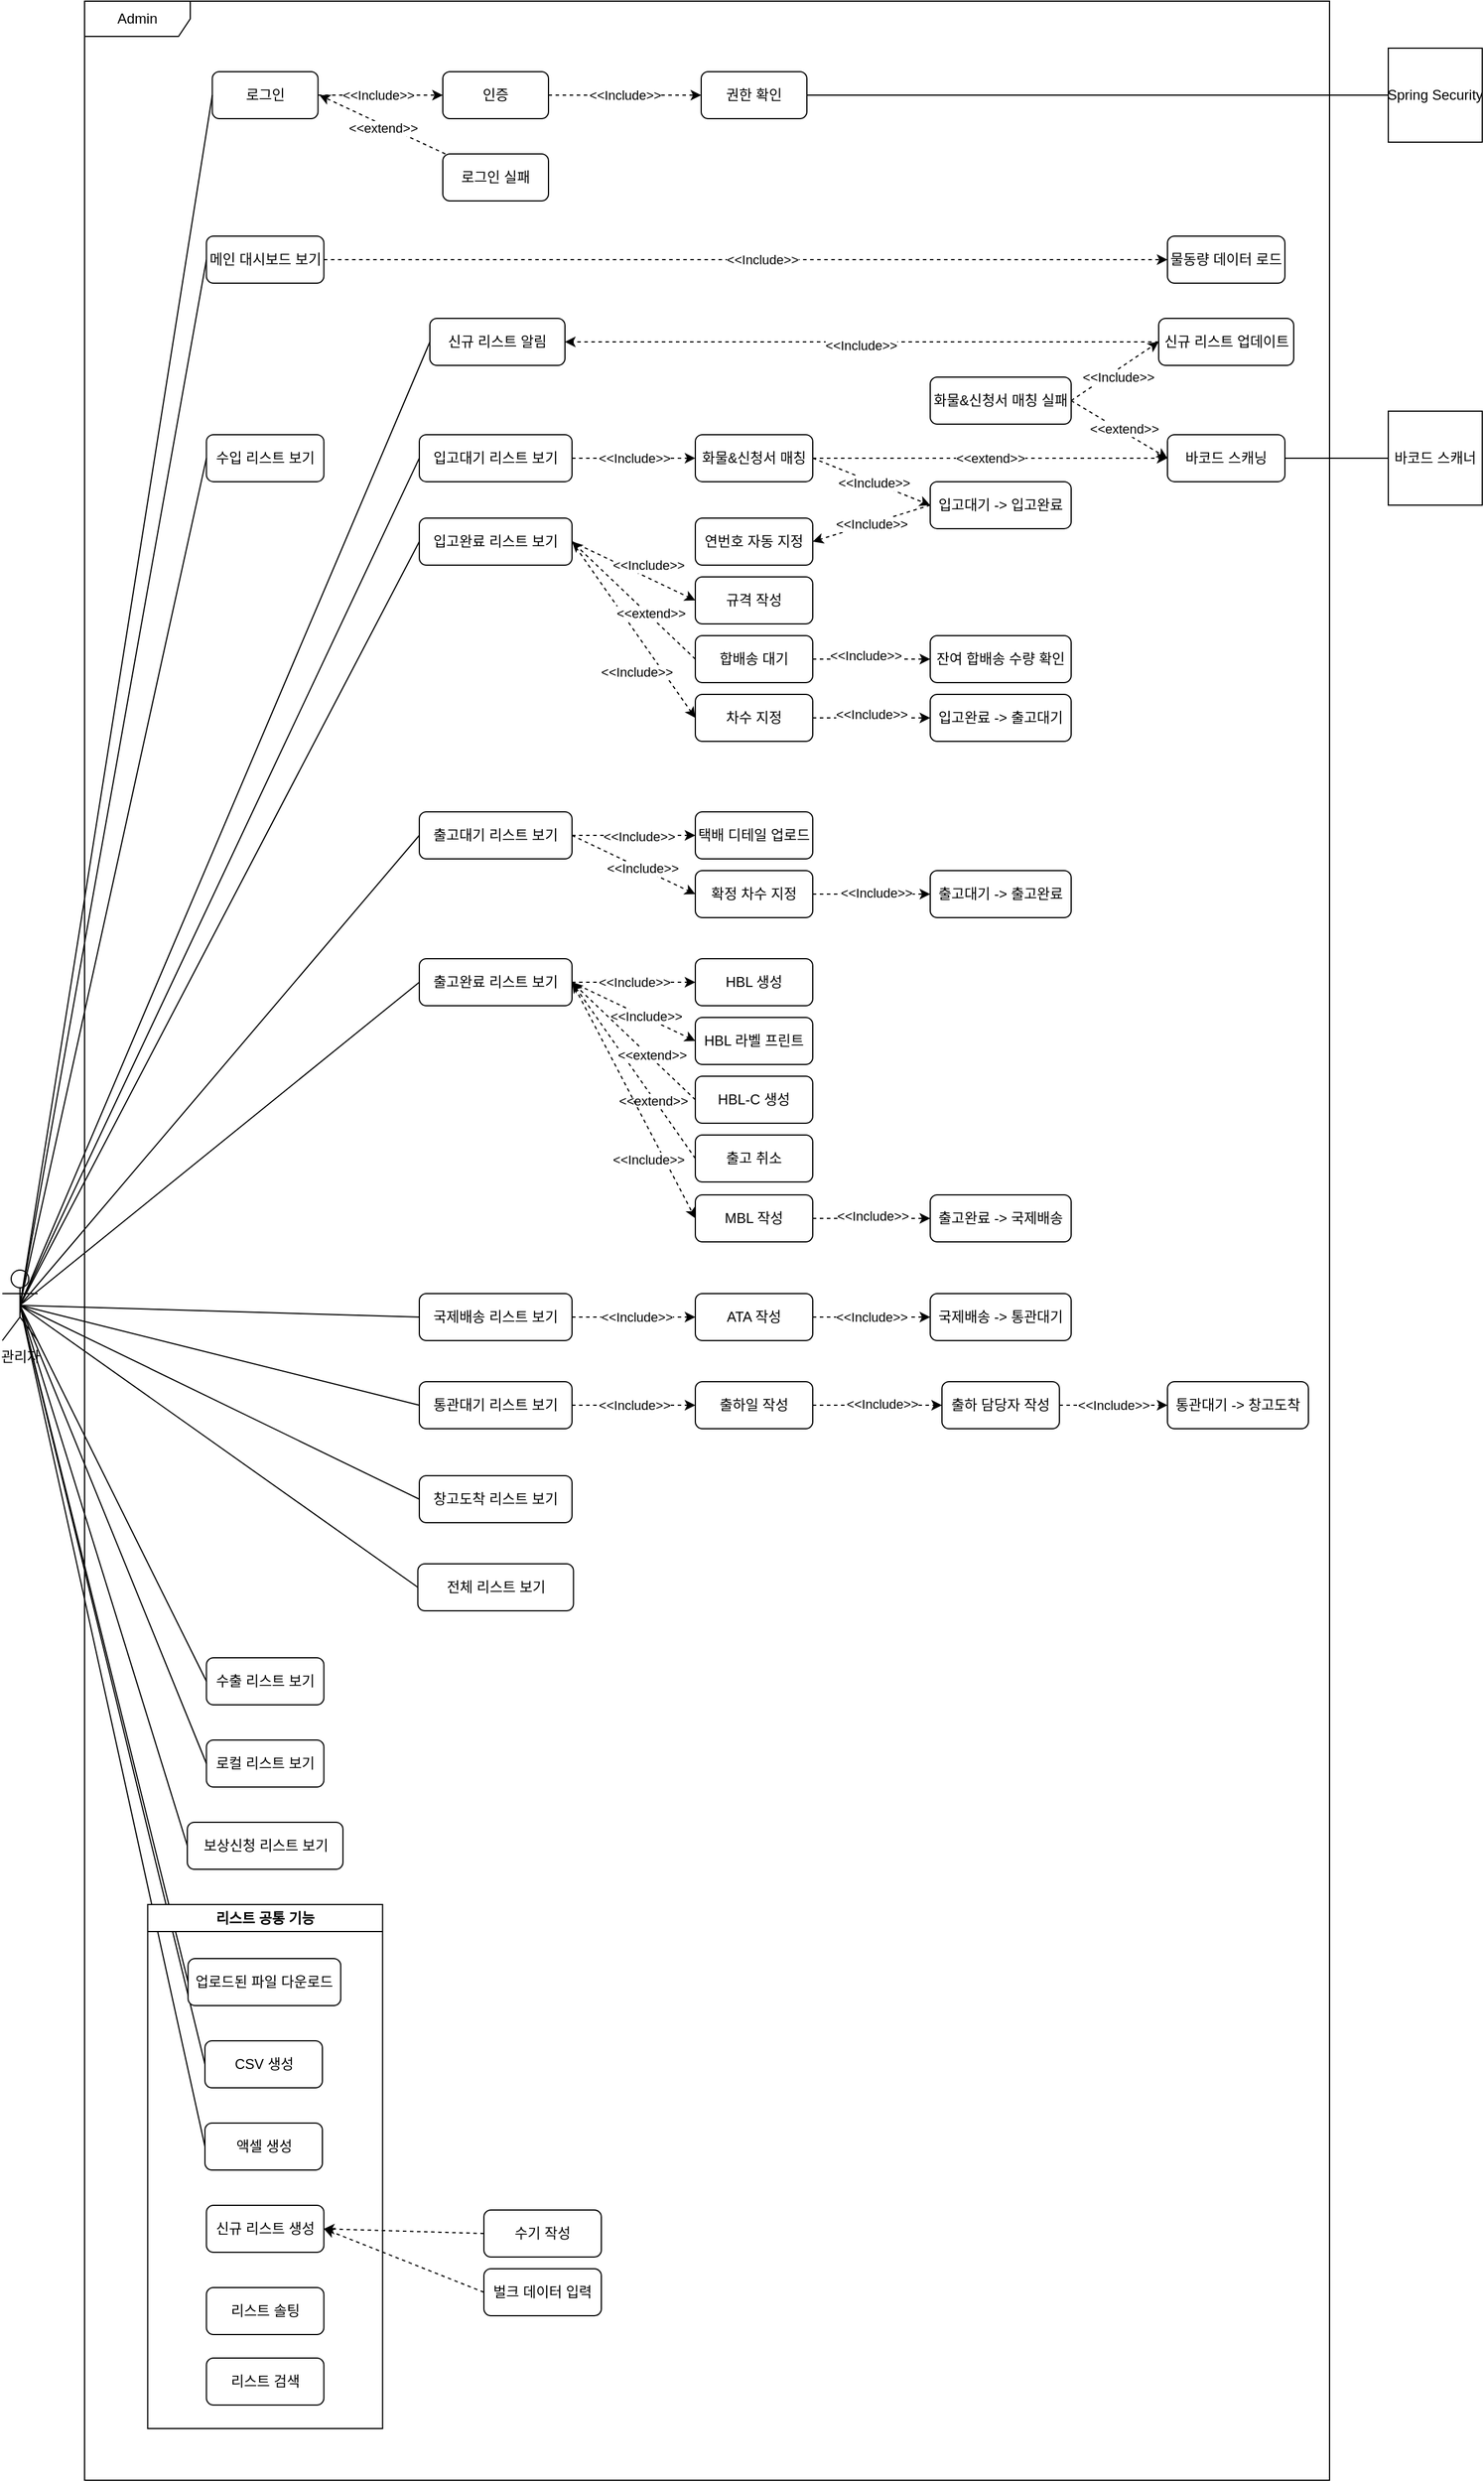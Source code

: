 <mxfile version="24.4.0" type="github">
  <diagram name="Page-1" id="5ee5GhNhsXrkeXTuqq0c">
    <mxGraphModel dx="1465" dy="842" grid="1" gridSize="10" guides="1" tooltips="1" connect="1" arrows="1" fold="1" page="1" pageScale="1" pageWidth="827" pageHeight="1169" math="0" shadow="0">
      <root>
        <mxCell id="0" />
        <mxCell id="1" parent="0" />
        <mxCell id="PrTzhgNAHYE3CBzmLfnf-1" value="관리자&lt;div&gt;&lt;br&gt;&lt;/div&gt;" style="shape=umlActor;verticalLabelPosition=bottom;verticalAlign=top;html=1;outlineConnect=0;" parent="1" vertex="1">
          <mxGeometry x="50" y="1150" width="30" height="60" as="geometry" />
        </mxCell>
        <mxCell id="PrTzhgNAHYE3CBzmLfnf-3" value="Admin" style="shape=umlFrame;whiteSpace=wrap;html=1;pointerEvents=0;width=90;height=30;" parent="1" vertex="1">
          <mxGeometry x="120" y="70" width="1060" height="2110" as="geometry" />
        </mxCell>
        <mxCell id="PrTzhgNAHYE3CBzmLfnf-7" style="edgeStyle=orthogonalEdgeStyle;rounded=0;orthogonalLoop=1;jettySize=auto;html=1;dashed=1;" parent="1" source="PrTzhgNAHYE3CBzmLfnf-4" target="PrTzhgNAHYE3CBzmLfnf-6" edge="1">
          <mxGeometry relative="1" as="geometry">
            <Array as="points">
              <mxPoint x="380" y="150" />
              <mxPoint x="380" y="150" />
            </Array>
          </mxGeometry>
        </mxCell>
        <mxCell id="3m-bpnkGo1VR5mwzQvz7-155" value="&amp;lt;&amp;lt;Include&amp;gt;&amp;gt;" style="edgeLabel;html=1;align=center;verticalAlign=middle;resizable=0;points=[];" vertex="1" connectable="0" parent="PrTzhgNAHYE3CBzmLfnf-7">
          <mxGeometry x="0.145" y="1" relative="1" as="geometry">
            <mxPoint x="-10" y="1" as="offset" />
          </mxGeometry>
        </mxCell>
        <mxCell id="PrTzhgNAHYE3CBzmLfnf-4" value="로그인" style="rounded=1;whiteSpace=wrap;html=1;" parent="1" vertex="1">
          <mxGeometry x="228.75" y="130" width="90" height="40" as="geometry" />
        </mxCell>
        <mxCell id="PrTzhgNAHYE3CBzmLfnf-8" style="rounded=0;orthogonalLoop=1;jettySize=auto;html=1;dashed=1;" parent="1" source="PrTzhgNAHYE3CBzmLfnf-5" edge="1">
          <mxGeometry relative="1" as="geometry">
            <mxPoint x="320" y="150" as="targetPoint" />
          </mxGeometry>
        </mxCell>
        <mxCell id="3m-bpnkGo1VR5mwzQvz7-189" value="&amp;lt;&amp;lt;extend&amp;gt;&amp;gt;" style="edgeLabel;html=1;align=center;verticalAlign=middle;resizable=0;points=[];" vertex="1" connectable="0" parent="PrTzhgNAHYE3CBzmLfnf-8">
          <mxGeometry x="-0.13" relative="1" as="geometry">
            <mxPoint x="-7" as="offset" />
          </mxGeometry>
        </mxCell>
        <mxCell id="PrTzhgNAHYE3CBzmLfnf-5" value="로그인 실패" style="rounded=1;whiteSpace=wrap;html=1;" parent="1" vertex="1">
          <mxGeometry x="425" y="200" width="90" height="40" as="geometry" />
        </mxCell>
        <mxCell id="PrTzhgNAHYE3CBzmLfnf-14" value="&amp;lt;&amp;lt;Include&amp;gt;&amp;gt;" style="edgeStyle=orthogonalEdgeStyle;rounded=0;orthogonalLoop=1;jettySize=auto;html=1;entryX=0;entryY=0.5;entryDx=0;entryDy=0;dashed=1;" parent="1" source="PrTzhgNAHYE3CBzmLfnf-6" target="PrTzhgNAHYE3CBzmLfnf-13" edge="1">
          <mxGeometry relative="1" as="geometry">
            <Array as="points">
              <mxPoint x="510" y="150" />
              <mxPoint x="510" y="150" />
            </Array>
          </mxGeometry>
        </mxCell>
        <mxCell id="PrTzhgNAHYE3CBzmLfnf-6" value="인증" style="rounded=1;whiteSpace=wrap;html=1;" parent="1" vertex="1">
          <mxGeometry x="425" y="130" width="90" height="40" as="geometry" />
        </mxCell>
        <mxCell id="PrTzhgNAHYE3CBzmLfnf-11" style="rounded=0;orthogonalLoop=1;jettySize=auto;html=1;entryX=0.5;entryY=0.5;entryDx=0;entryDy=0;entryPerimeter=0;endArrow=none;endFill=0;exitX=0;exitY=0.5;exitDx=0;exitDy=0;" parent="1" source="PrTzhgNAHYE3CBzmLfnf-9" target="PrTzhgNAHYE3CBzmLfnf-1" edge="1">
          <mxGeometry relative="1" as="geometry">
            <mxPoint x="90" y="390" as="targetPoint" />
          </mxGeometry>
        </mxCell>
        <mxCell id="PrTzhgNAHYE3CBzmLfnf-16" style="edgeStyle=orthogonalEdgeStyle;rounded=0;orthogonalLoop=1;jettySize=auto;html=1;exitX=1;exitY=0.5;exitDx=0;exitDy=0;entryX=0;entryY=0.5;entryDx=0;entryDy=0;dashed=1;" parent="1" source="PrTzhgNAHYE3CBzmLfnf-9" target="PrTzhgNAHYE3CBzmLfnf-15" edge="1">
          <mxGeometry relative="1" as="geometry">
            <Array as="points">
              <mxPoint x="370" y="290" />
              <mxPoint x="370" y="290" />
            </Array>
          </mxGeometry>
        </mxCell>
        <mxCell id="3m-bpnkGo1VR5mwzQvz7-156" value="&amp;lt;&amp;lt;Include&amp;gt;&amp;gt;" style="edgeLabel;html=1;align=center;verticalAlign=middle;resizable=0;points=[];" vertex="1" connectable="0" parent="PrTzhgNAHYE3CBzmLfnf-16">
          <mxGeometry x="0.049" y="4" relative="1" as="geometry">
            <mxPoint x="-4" y="4" as="offset" />
          </mxGeometry>
        </mxCell>
        <mxCell id="PrTzhgNAHYE3CBzmLfnf-9" value="메인 대시보드 보기" style="rounded=1;whiteSpace=wrap;html=1;" parent="1" vertex="1">
          <mxGeometry x="223.75" y="270" width="100" height="40" as="geometry" />
        </mxCell>
        <mxCell id="PrTzhgNAHYE3CBzmLfnf-10" style="rounded=0;orthogonalLoop=1;jettySize=auto;html=1;endArrow=none;endFill=0;exitX=0;exitY=0.5;exitDx=0;exitDy=0;entryX=0.5;entryY=0.5;entryDx=0;entryDy=0;entryPerimeter=0;" parent="1" source="PrTzhgNAHYE3CBzmLfnf-4" target="PrTzhgNAHYE3CBzmLfnf-1" edge="1">
          <mxGeometry relative="1" as="geometry">
            <Array as="points" />
          </mxGeometry>
        </mxCell>
        <mxCell id="3m-bpnkGo1VR5mwzQvz7-54" style="edgeStyle=none;rounded=0;orthogonalLoop=1;jettySize=auto;html=1;exitX=1;exitY=0.5;exitDx=0;exitDy=0;entryX=0;entryY=0.5;entryDx=0;entryDy=0;endArrow=none;endFill=0;" edge="1" parent="1" source="PrTzhgNAHYE3CBzmLfnf-13" target="3m-bpnkGo1VR5mwzQvz7-53">
          <mxGeometry relative="1" as="geometry" />
        </mxCell>
        <mxCell id="PrTzhgNAHYE3CBzmLfnf-13" value="권한 확인" style="rounded=1;whiteSpace=wrap;html=1;" parent="1" vertex="1">
          <mxGeometry x="645" y="130" width="90" height="40" as="geometry" />
        </mxCell>
        <mxCell id="PrTzhgNAHYE3CBzmLfnf-15" value="물동량 데이터 로드" style="rounded=1;whiteSpace=wrap;html=1;" parent="1" vertex="1">
          <mxGeometry x="1042" y="270" width="100" height="40" as="geometry" />
        </mxCell>
        <mxCell id="PrTzhgNAHYE3CBzmLfnf-17" value="수입 리스트 보기" style="rounded=1;whiteSpace=wrap;html=1;" parent="1" vertex="1">
          <mxGeometry x="223.75" y="438.95" width="100" height="40" as="geometry" />
        </mxCell>
        <mxCell id="PrTzhgNAHYE3CBzmLfnf-19" style="rounded=0;orthogonalLoop=1;jettySize=auto;html=1;exitX=0;exitY=0.5;exitDx=0;exitDy=0;entryX=0.5;entryY=0.5;entryDx=0;entryDy=0;entryPerimeter=0;endArrow=none;endFill=0;" parent="1" source="PrTzhgNAHYE3CBzmLfnf-17" target="PrTzhgNAHYE3CBzmLfnf-1" edge="1">
          <mxGeometry relative="1" as="geometry" />
        </mxCell>
        <mxCell id="PrTzhgNAHYE3CBzmLfnf-20" value="수출 리스트 보기" style="rounded=1;whiteSpace=wrap;html=1;" parent="1" vertex="1">
          <mxGeometry x="223.75" y="1480" width="100" height="40" as="geometry" />
        </mxCell>
        <mxCell id="PrTzhgNAHYE3CBzmLfnf-21" value="로컬 리스트 보기" style="rounded=1;whiteSpace=wrap;html=1;" parent="1" vertex="1">
          <mxGeometry x="223.75" y="1550" width="100" height="40" as="geometry" />
        </mxCell>
        <mxCell id="PrTzhgNAHYE3CBzmLfnf-22" style="rounded=0;orthogonalLoop=1;jettySize=auto;html=1;exitX=0;exitY=0.5;exitDx=0;exitDy=0;entryX=0.5;entryY=0.5;entryDx=0;entryDy=0;entryPerimeter=0;endArrow=none;endFill=0;" parent="1" source="PrTzhgNAHYE3CBzmLfnf-20" target="PrTzhgNAHYE3CBzmLfnf-1" edge="1">
          <mxGeometry relative="1" as="geometry" />
        </mxCell>
        <mxCell id="PrTzhgNAHYE3CBzmLfnf-23" style="rounded=0;orthogonalLoop=1;jettySize=auto;html=1;exitX=0;exitY=0.5;exitDx=0;exitDy=0;entryX=0.5;entryY=0.5;entryDx=0;entryDy=0;entryPerimeter=0;endArrow=none;endFill=0;" parent="1" source="PrTzhgNAHYE3CBzmLfnf-21" target="PrTzhgNAHYE3CBzmLfnf-1" edge="1">
          <mxGeometry relative="1" as="geometry" />
        </mxCell>
        <mxCell id="3m-bpnkGo1VR5mwzQvz7-164" style="edgeStyle=none;rounded=0;orthogonalLoop=1;jettySize=auto;html=1;exitX=0;exitY=0.5;exitDx=0;exitDy=0;entryX=1;entryY=0.5;entryDx=0;entryDy=0;dashed=1;" edge="1" parent="1" source="PrTzhgNAHYE3CBzmLfnf-24" target="PrTzhgNAHYE3CBzmLfnf-25">
          <mxGeometry relative="1" as="geometry" />
        </mxCell>
        <mxCell id="3m-bpnkGo1VR5mwzQvz7-165" value="&amp;lt;&amp;lt;Include&amp;gt;&amp;gt;" style="edgeLabel;html=1;align=center;verticalAlign=middle;resizable=0;points=[];" vertex="1" connectable="0" parent="3m-bpnkGo1VR5mwzQvz7-164">
          <mxGeometry x="0.005" y="3" relative="1" as="geometry">
            <mxPoint as="offset" />
          </mxGeometry>
        </mxCell>
        <mxCell id="PrTzhgNAHYE3CBzmLfnf-24" value="신규 리스트 업데이트" style="rounded=1;whiteSpace=wrap;html=1;" parent="1" vertex="1">
          <mxGeometry x="1034.5" y="340" width="115" height="40" as="geometry" />
        </mxCell>
        <mxCell id="PrTzhgNAHYE3CBzmLfnf-25" value="신규 리스트 알림" style="rounded=1;whiteSpace=wrap;html=1;" parent="1" vertex="1">
          <mxGeometry x="414" y="340" width="115" height="40" as="geometry" />
        </mxCell>
        <mxCell id="3m-bpnkGo1VR5mwzQvz7-146" style="edgeStyle=none;rounded=0;orthogonalLoop=1;jettySize=auto;html=1;exitX=1;exitY=0.5;exitDx=0;exitDy=0;entryX=0;entryY=0.5;entryDx=0;entryDy=0;endArrow=none;endFill=0;" edge="1" parent="1" source="3m-bpnkGo1VR5mwzQvz7-2" target="3m-bpnkGo1VR5mwzQvz7-145">
          <mxGeometry relative="1" as="geometry" />
        </mxCell>
        <mxCell id="3m-bpnkGo1VR5mwzQvz7-2" value="바코드 스캐닝" style="rounded=1;whiteSpace=wrap;html=1;" vertex="1" parent="1">
          <mxGeometry x="1042" y="438.95" width="100" height="40" as="geometry" />
        </mxCell>
        <mxCell id="3m-bpnkGo1VR5mwzQvz7-161" style="edgeStyle=none;rounded=0;orthogonalLoop=1;jettySize=auto;html=1;exitX=1;exitY=0.5;exitDx=0;exitDy=0;entryX=0;entryY=0.5;entryDx=0;entryDy=0;dashed=1;" edge="1" parent="1" source="3m-bpnkGo1VR5mwzQvz7-5" target="3m-bpnkGo1VR5mwzQvz7-160">
          <mxGeometry relative="1" as="geometry" />
        </mxCell>
        <mxCell id="3m-bpnkGo1VR5mwzQvz7-163" value="&amp;lt;&amp;lt;Include&amp;gt;&amp;gt;" style="edgeLabel;html=1;align=center;verticalAlign=middle;resizable=0;points=[];" vertex="1" connectable="0" parent="3m-bpnkGo1VR5mwzQvz7-161">
          <mxGeometry x="0.035" relative="1" as="geometry">
            <mxPoint as="offset" />
          </mxGeometry>
        </mxCell>
        <mxCell id="3m-bpnkGo1VR5mwzQvz7-191" value="&amp;lt;&amp;lt;extend&amp;gt;&amp;gt;" style="edgeStyle=none;rounded=0;orthogonalLoop=1;jettySize=auto;html=1;exitX=1;exitY=0.5;exitDx=0;exitDy=0;entryX=0;entryY=0.5;entryDx=0;entryDy=0;dashed=1;" edge="1" parent="1" source="3m-bpnkGo1VR5mwzQvz7-5" target="3m-bpnkGo1VR5mwzQvz7-2">
          <mxGeometry relative="1" as="geometry" />
        </mxCell>
        <mxCell id="3m-bpnkGo1VR5mwzQvz7-5" value="화물&amp;amp;신청서 매칭" style="rounded=1;whiteSpace=wrap;html=1;" vertex="1" parent="1">
          <mxGeometry x="640" y="438.95" width="100" height="40" as="geometry" />
        </mxCell>
        <mxCell id="3m-bpnkGo1VR5mwzQvz7-147" style="edgeStyle=none;rounded=0;orthogonalLoop=1;jettySize=auto;html=1;exitX=0;exitY=0.5;exitDx=0;exitDy=0;entryX=1;entryY=0.5;entryDx=0;entryDy=0;dashed=1;" edge="1" parent="1" source="3m-bpnkGo1VR5mwzQvz7-8" target="3m-bpnkGo1VR5mwzQvz7-62">
          <mxGeometry relative="1" as="geometry" />
        </mxCell>
        <mxCell id="3m-bpnkGo1VR5mwzQvz7-213" value="&amp;lt;&amp;lt;extend&amp;gt;&amp;gt;" style="edgeLabel;html=1;align=center;verticalAlign=middle;resizable=0;points=[];" vertex="1" connectable="0" parent="3m-bpnkGo1VR5mwzQvz7-147">
          <mxGeometry x="-0.313" relative="1" as="geometry">
            <mxPoint y="2" as="offset" />
          </mxGeometry>
        </mxCell>
        <mxCell id="3m-bpnkGo1VR5mwzQvz7-8" value="출고 취소" style="rounded=1;whiteSpace=wrap;html=1;" vertex="1" parent="1">
          <mxGeometry x="640" y="1035" width="100" height="40" as="geometry" />
        </mxCell>
        <mxCell id="3m-bpnkGo1VR5mwzQvz7-13" style="rounded=0;orthogonalLoop=1;jettySize=auto;html=1;entryX=0.5;entryY=0.5;entryDx=0;entryDy=0;entryPerimeter=0;exitX=0;exitY=0.5;exitDx=0;exitDy=0;endArrow=none;endFill=0;" edge="1" parent="1" source="3m-bpnkGo1VR5mwzQvz7-12" target="PrTzhgNAHYE3CBzmLfnf-1">
          <mxGeometry relative="1" as="geometry" />
        </mxCell>
        <mxCell id="3m-bpnkGo1VR5mwzQvz7-169" style="edgeStyle=none;rounded=0;orthogonalLoop=1;jettySize=auto;html=1;exitX=1;exitY=0.5;exitDx=0;exitDy=0;entryX=0;entryY=0.5;entryDx=0;entryDy=0;dashed=1;" edge="1" parent="1" source="3m-bpnkGo1VR5mwzQvz7-14" target="3m-bpnkGo1VR5mwzQvz7-168">
          <mxGeometry relative="1" as="geometry" />
        </mxCell>
        <mxCell id="3m-bpnkGo1VR5mwzQvz7-181" value="&amp;lt;&amp;lt;Include&amp;gt;&amp;gt;" style="edgeLabel;html=1;align=center;verticalAlign=middle;resizable=0;points=[];" vertex="1" connectable="0" parent="3m-bpnkGo1VR5mwzQvz7-169">
          <mxGeometry x="-0.012" y="3" relative="1" as="geometry">
            <mxPoint as="offset" />
          </mxGeometry>
        </mxCell>
        <mxCell id="3m-bpnkGo1VR5mwzQvz7-14" value="차수 지정" style="rounded=1;whiteSpace=wrap;html=1;" vertex="1" parent="1">
          <mxGeometry x="640" y="660" width="100" height="40" as="geometry" />
        </mxCell>
        <mxCell id="3m-bpnkGo1VR5mwzQvz7-17" value="HBL 생성" style="rounded=1;whiteSpace=wrap;html=1;" vertex="1" parent="1">
          <mxGeometry x="640" y="885" width="100" height="40" as="geometry" />
        </mxCell>
        <mxCell id="3m-bpnkGo1VR5mwzQvz7-20" value="보상신청 리스트 보기" style="rounded=1;whiteSpace=wrap;html=1;" vertex="1" parent="1">
          <mxGeometry x="207.5" y="1620" width="132.5" height="40" as="geometry" />
        </mxCell>
        <mxCell id="3m-bpnkGo1VR5mwzQvz7-21" style="edgeStyle=orthogonalEdgeStyle;rounded=0;orthogonalLoop=1;jettySize=auto;html=1;exitX=0.5;exitY=1;exitDx=0;exitDy=0;" edge="1" parent="1">
          <mxGeometry relative="1" as="geometry">
            <mxPoint x="690" y="498.95" as="sourcePoint" />
            <mxPoint x="690" y="498.95" as="targetPoint" />
          </mxGeometry>
        </mxCell>
        <mxCell id="3m-bpnkGo1VR5mwzQvz7-31" style="edgeStyle=none;rounded=0;orthogonalLoop=1;jettySize=auto;html=1;exitX=0;exitY=0.5;exitDx=0;exitDy=0;entryX=0.5;entryY=0.5;entryDx=0;entryDy=0;entryPerimeter=0;endArrow=none;endFill=0;" edge="1" parent="1" source="3m-bpnkGo1VR5mwzQvz7-20" target="PrTzhgNAHYE3CBzmLfnf-1">
          <mxGeometry relative="1" as="geometry" />
        </mxCell>
        <mxCell id="3m-bpnkGo1VR5mwzQvz7-32" style="edgeStyle=none;rounded=0;orthogonalLoop=1;jettySize=auto;html=1;exitX=0;exitY=0.5;exitDx=0;exitDy=0;entryX=0.5;entryY=0.5;entryDx=0;entryDy=0;entryPerimeter=0;endArrow=none;endFill=0;" edge="1" parent="1" source="3m-bpnkGo1VR5mwzQvz7-18" target="PrTzhgNAHYE3CBzmLfnf-1">
          <mxGeometry relative="1" as="geometry" />
        </mxCell>
        <mxCell id="3m-bpnkGo1VR5mwzQvz7-33" style="edgeStyle=none;rounded=0;orthogonalLoop=1;jettySize=auto;html=1;exitX=0;exitY=0.5;exitDx=0;exitDy=0;entryX=0.5;entryY=0.5;entryDx=0;entryDy=0;entryPerimeter=0;endArrow=none;endFill=0;" edge="1" parent="1" source="3m-bpnkGo1VR5mwzQvz7-19" target="PrTzhgNAHYE3CBzmLfnf-1">
          <mxGeometry relative="1" as="geometry" />
        </mxCell>
        <mxCell id="3m-bpnkGo1VR5mwzQvz7-53" value="&lt;span style=&quot;white-space: pre;&quot;&gt;Spring Security&lt;/span&gt;" style="whiteSpace=wrap;html=1;aspect=fixed;" vertex="1" parent="1">
          <mxGeometry x="1230" y="110" width="80" height="80" as="geometry" />
        </mxCell>
        <mxCell id="3m-bpnkGo1VR5mwzQvz7-57" style="edgeStyle=none;rounded=0;orthogonalLoop=1;jettySize=auto;html=1;exitX=0.75;exitY=1;exitDx=0;exitDy=0;" edge="1" parent="1" source="3m-bpnkGo1VR5mwzQvz7-2" target="3m-bpnkGo1VR5mwzQvz7-2">
          <mxGeometry relative="1" as="geometry" />
        </mxCell>
        <mxCell id="3m-bpnkGo1VR5mwzQvz7-204" value="&lt;span style=&quot;caret-color: rgb(0, 0, 0); color: rgb(0, 0, 0); font-family: Helvetica; font-size: 11px; font-style: normal; font-variant-caps: normal; font-weight: 400; letter-spacing: normal; orphans: auto; text-align: center; text-indent: 0px; text-transform: none; white-space: nowrap; widows: auto; word-spacing: 0px; -webkit-text-stroke-width: 0px; background-color: rgb(255, 255, 255); text-decoration: none; display: inline !important; float: none;&quot;&gt;&amp;lt;&amp;lt;Include&amp;gt;&amp;gt;&lt;/span&gt;" style="edgeStyle=none;rounded=0;orthogonalLoop=1;jettySize=auto;html=1;exitX=1;exitY=0.5;exitDx=0;exitDy=0;entryX=0;entryY=0.5;entryDx=0;entryDy=0;dashed=1;" edge="1" parent="1" source="3m-bpnkGo1VR5mwzQvz7-58" target="3m-bpnkGo1VR5mwzQvz7-5">
          <mxGeometry relative="1" as="geometry">
            <Array as="points" />
          </mxGeometry>
        </mxCell>
        <mxCell id="3m-bpnkGo1VR5mwzQvz7-58" value="입고대기 리스트 보기" style="rounded=1;whiteSpace=wrap;html=1;" vertex="1" parent="1">
          <mxGeometry x="405" y="438.95" width="130" height="40" as="geometry" />
        </mxCell>
        <mxCell id="3m-bpnkGo1VR5mwzQvz7-105" style="edgeStyle=none;rounded=0;orthogonalLoop=1;jettySize=auto;html=1;exitX=1;exitY=0.5;exitDx=0;exitDy=0;entryX=0;entryY=0.5;entryDx=0;entryDy=0;dashed=1;" edge="1" parent="1" source="3m-bpnkGo1VR5mwzQvz7-60" target="3m-bpnkGo1VR5mwzQvz7-104">
          <mxGeometry relative="1" as="geometry" />
        </mxCell>
        <mxCell id="3m-bpnkGo1VR5mwzQvz7-207" value="&amp;lt;&amp;lt;Include&amp;gt;&amp;gt;" style="edgeLabel;html=1;align=center;verticalAlign=middle;resizable=0;points=[];" vertex="1" connectable="0" parent="3m-bpnkGo1VR5mwzQvz7-105">
          <mxGeometry x="0.139" y="2" relative="1" as="geometry">
            <mxPoint x="4" y="-7" as="offset" />
          </mxGeometry>
        </mxCell>
        <mxCell id="3m-bpnkGo1VR5mwzQvz7-107" value="" style="edgeStyle=none;rounded=0;orthogonalLoop=1;jettySize=auto;html=1;exitX=1;exitY=0.5;exitDx=0;exitDy=0;entryX=0;entryY=0.5;entryDx=0;entryDy=0;dashed=1;" edge="1" parent="1" source="3m-bpnkGo1VR5mwzQvz7-60" target="3m-bpnkGo1VR5mwzQvz7-14">
          <mxGeometry relative="1" as="geometry" />
        </mxCell>
        <mxCell id="3m-bpnkGo1VR5mwzQvz7-206" value="&amp;lt;&amp;lt;Include&amp;gt;&amp;gt;" style="edgeLabel;html=1;align=center;verticalAlign=middle;resizable=0;points=[];" vertex="1" connectable="0" parent="3m-bpnkGo1VR5mwzQvz7-107">
          <mxGeometry x="0.218" relative="1" as="geometry">
            <mxPoint x="-9" y="19" as="offset" />
          </mxGeometry>
        </mxCell>
        <mxCell id="3m-bpnkGo1VR5mwzQvz7-60" value="입고완료 리스트 보기" style="rounded=1;whiteSpace=wrap;html=1;" vertex="1" parent="1">
          <mxGeometry x="405" y="510" width="130" height="40" as="geometry" />
        </mxCell>
        <mxCell id="3m-bpnkGo1VR5mwzQvz7-109" style="edgeStyle=none;rounded=0;orthogonalLoop=1;jettySize=auto;html=1;exitX=1;exitY=0.5;exitDx=0;exitDy=0;entryX=0;entryY=0.5;entryDx=0;entryDy=0;dashed=1;" edge="1" parent="1" source="3m-bpnkGo1VR5mwzQvz7-61" target="3m-bpnkGo1VR5mwzQvz7-108">
          <mxGeometry relative="1" as="geometry">
            <Array as="points" />
          </mxGeometry>
        </mxCell>
        <mxCell id="3m-bpnkGo1VR5mwzQvz7-208" value="&lt;span style=&quot;caret-color: rgb(0, 0, 0); color: rgb(0, 0, 0); font-family: Helvetica; font-size: 11px; font-style: normal; font-variant-caps: normal; font-weight: 400; letter-spacing: normal; orphans: auto; text-align: center; text-indent: 0px; text-transform: none; white-space: nowrap; widows: auto; word-spacing: 0px; -webkit-text-stroke-width: 0px; background-color: rgb(255, 255, 255); text-decoration: none; display: inline !important; float: none;&quot;&gt;&amp;lt;&amp;lt;Include&amp;gt;&amp;gt;&lt;/span&gt;" style="edgeLabel;html=1;align=center;verticalAlign=middle;resizable=0;points=[];" vertex="1" connectable="0" parent="3m-bpnkGo1VR5mwzQvz7-109">
          <mxGeometry x="0.086" y="-1" relative="1" as="geometry">
            <mxPoint as="offset" />
          </mxGeometry>
        </mxCell>
        <mxCell id="3m-bpnkGo1VR5mwzQvz7-111" style="edgeStyle=none;rounded=0;orthogonalLoop=1;jettySize=auto;html=1;exitX=1;exitY=0.5;exitDx=0;exitDy=0;entryX=0;entryY=0.5;entryDx=0;entryDy=0;dashed=1;" edge="1" parent="1" source="3m-bpnkGo1VR5mwzQvz7-61" target="3m-bpnkGo1VR5mwzQvz7-110">
          <mxGeometry relative="1" as="geometry" />
        </mxCell>
        <mxCell id="3m-bpnkGo1VR5mwzQvz7-209" value="&amp;lt;&amp;lt;Include&amp;gt;&amp;gt;" style="edgeLabel;html=1;align=center;verticalAlign=middle;resizable=0;points=[];" vertex="1" connectable="0" parent="3m-bpnkGo1VR5mwzQvz7-111">
          <mxGeometry x="0.129" y="1" relative="1" as="geometry">
            <mxPoint as="offset" />
          </mxGeometry>
        </mxCell>
        <mxCell id="3m-bpnkGo1VR5mwzQvz7-61" value="출고대기 리스트 보기" style="rounded=1;whiteSpace=wrap;html=1;" vertex="1" parent="1">
          <mxGeometry x="405" y="760" width="130" height="40" as="geometry" />
        </mxCell>
        <mxCell id="3m-bpnkGo1VR5mwzQvz7-112" value="&lt;span style=&quot;caret-color: rgb(0, 0, 0); color: rgb(0, 0, 0); font-family: Helvetica; font-size: 11px; font-style: normal; font-variant-caps: normal; font-weight: 400; letter-spacing: normal; orphans: auto; text-align: center; text-indent: 0px; text-transform: none; white-space: nowrap; widows: auto; word-spacing: 0px; -webkit-text-stroke-width: 0px; background-color: rgb(255, 255, 255); text-decoration: none; display: inline !important; float: none;&quot;&gt;&amp;lt;&amp;lt;Include&amp;gt;&amp;gt;&lt;/span&gt;" style="edgeStyle=none;rounded=0;orthogonalLoop=1;jettySize=auto;html=1;exitX=1;exitY=0.5;exitDx=0;exitDy=0;entryX=0;entryY=0.5;entryDx=0;entryDy=0;dashed=1;" edge="1" parent="1" source="3m-bpnkGo1VR5mwzQvz7-62" target="3m-bpnkGo1VR5mwzQvz7-17">
          <mxGeometry relative="1" as="geometry" />
        </mxCell>
        <mxCell id="3m-bpnkGo1VR5mwzQvz7-116" style="edgeStyle=none;rounded=0;orthogonalLoop=1;jettySize=auto;html=1;exitX=1;exitY=0.5;exitDx=0;exitDy=0;entryX=0;entryY=0.5;entryDx=0;entryDy=0;dashed=1;" edge="1" parent="1" source="3m-bpnkGo1VR5mwzQvz7-62" target="3m-bpnkGo1VR5mwzQvz7-115">
          <mxGeometry relative="1" as="geometry" />
        </mxCell>
        <mxCell id="3m-bpnkGo1VR5mwzQvz7-211" value="&amp;lt;&amp;lt;Include&amp;gt;&amp;gt;" style="edgeLabel;html=1;align=center;verticalAlign=middle;resizable=0;points=[];" vertex="1" connectable="0" parent="3m-bpnkGo1VR5mwzQvz7-116">
          <mxGeometry x="0.197" y="1" relative="1" as="geometry">
            <mxPoint as="offset" />
          </mxGeometry>
        </mxCell>
        <mxCell id="3m-bpnkGo1VR5mwzQvz7-119" style="edgeStyle=none;rounded=0;orthogonalLoop=1;jettySize=auto;html=1;exitX=1;exitY=0.5;exitDx=0;exitDy=0;entryX=0;entryY=0.5;entryDx=0;entryDy=0;dashed=1;" edge="1" parent="1" source="3m-bpnkGo1VR5mwzQvz7-62" target="3m-bpnkGo1VR5mwzQvz7-117">
          <mxGeometry relative="1" as="geometry" />
        </mxCell>
        <mxCell id="3m-bpnkGo1VR5mwzQvz7-212" value="&amp;lt;&amp;lt;Include&amp;gt;&amp;gt;" style="edgeLabel;html=1;align=center;verticalAlign=middle;resizable=0;points=[];" vertex="1" connectable="0" parent="3m-bpnkGo1VR5mwzQvz7-119">
          <mxGeometry x="0.293" y="-1" relative="1" as="geometry">
            <mxPoint x="-2" y="20" as="offset" />
          </mxGeometry>
        </mxCell>
        <mxCell id="3m-bpnkGo1VR5mwzQvz7-62" value="출고완료 리스트 보기" style="rounded=1;whiteSpace=wrap;html=1;" vertex="1" parent="1">
          <mxGeometry x="405" y="885" width="130" height="40" as="geometry" />
        </mxCell>
        <mxCell id="3m-bpnkGo1VR5mwzQvz7-121" value="&lt;span style=&quot;caret-color: rgb(0, 0, 0); color: rgb(0, 0, 0); font-family: Helvetica; font-size: 11px; font-style: normal; font-variant-caps: normal; font-weight: 400; letter-spacing: normal; orphans: auto; text-align: center; text-indent: 0px; text-transform: none; white-space: nowrap; widows: auto; word-spacing: 0px; -webkit-text-stroke-width: 0px; background-color: rgb(255, 255, 255); text-decoration: none; display: inline !important; float: none;&quot;&gt;&amp;lt;&amp;lt;Include&amp;gt;&amp;gt;&lt;/span&gt;" style="edgeStyle=none;rounded=0;orthogonalLoop=1;jettySize=auto;html=1;exitX=1;exitY=0.5;exitDx=0;exitDy=0;entryX=0;entryY=0.5;entryDx=0;entryDy=0;dashed=1;" edge="1" parent="1" source="3m-bpnkGo1VR5mwzQvz7-63" target="3m-bpnkGo1VR5mwzQvz7-120">
          <mxGeometry x="0.048" relative="1" as="geometry">
            <Array as="points" />
            <mxPoint as="offset" />
          </mxGeometry>
        </mxCell>
        <mxCell id="3m-bpnkGo1VR5mwzQvz7-63" value="국제배송 리스트 보기" style="rounded=1;whiteSpace=wrap;html=1;" vertex="1" parent="1">
          <mxGeometry x="405" y="1170" width="130" height="40" as="geometry" />
        </mxCell>
        <mxCell id="3m-bpnkGo1VR5mwzQvz7-123" style="edgeStyle=none;rounded=0;orthogonalLoop=1;jettySize=auto;html=1;exitX=1;exitY=0.5;exitDx=0;exitDy=0;dashed=1;" edge="1" parent="1" source="3m-bpnkGo1VR5mwzQvz7-64" target="3m-bpnkGo1VR5mwzQvz7-122">
          <mxGeometry relative="1" as="geometry" />
        </mxCell>
        <mxCell id="3m-bpnkGo1VR5mwzQvz7-215" value="&lt;span style=&quot;caret-color: rgb(0, 0, 0); color: rgb(0, 0, 0); font-family: Helvetica; font-size: 11px; font-style: normal; font-variant-caps: normal; font-weight: 400; letter-spacing: normal; orphans: auto; text-align: center; text-indent: 0px; text-transform: none; white-space: nowrap; widows: auto; word-spacing: 0px; -webkit-text-stroke-width: 0px; background-color: rgb(255, 255, 255); text-decoration: none; display: inline !important; float: none;&quot;&gt;&amp;lt;&amp;lt;Include&amp;gt;&amp;gt;&lt;/span&gt;" style="edgeLabel;html=1;align=center;verticalAlign=middle;resizable=0;points=[];" vertex="1" connectable="0" parent="3m-bpnkGo1VR5mwzQvz7-123">
          <mxGeometry x="0.003" relative="1" as="geometry">
            <mxPoint as="offset" />
          </mxGeometry>
        </mxCell>
        <mxCell id="3m-bpnkGo1VR5mwzQvz7-64" value="통관대기 리스트 보기" style="rounded=1;whiteSpace=wrap;html=1;" vertex="1" parent="1">
          <mxGeometry x="405" y="1245" width="130" height="40" as="geometry" />
        </mxCell>
        <mxCell id="3m-bpnkGo1VR5mwzQvz7-65" value="창고도착 리스트 보기" style="rounded=1;whiteSpace=wrap;html=1;" vertex="1" parent="1">
          <mxGeometry x="405" y="1325" width="130" height="40" as="geometry" />
        </mxCell>
        <mxCell id="3m-bpnkGo1VR5mwzQvz7-104" value="규격 작성" style="rounded=1;whiteSpace=wrap;html=1;" vertex="1" parent="1">
          <mxGeometry x="640" y="560" width="100" height="40" as="geometry" />
        </mxCell>
        <mxCell id="3m-bpnkGo1VR5mwzQvz7-108" value="택배 디테일 업로드" style="rounded=1;whiteSpace=wrap;html=1;" vertex="1" parent="1">
          <mxGeometry x="640" y="760" width="100" height="40" as="geometry" />
        </mxCell>
        <mxCell id="3m-bpnkGo1VR5mwzQvz7-172" style="edgeStyle=none;rounded=0;orthogonalLoop=1;jettySize=auto;html=1;exitX=1;exitY=0.5;exitDx=0;exitDy=0;entryX=0;entryY=0.5;entryDx=0;entryDy=0;dashed=1;" edge="1" parent="1" source="3m-bpnkGo1VR5mwzQvz7-110" target="3m-bpnkGo1VR5mwzQvz7-171">
          <mxGeometry relative="1" as="geometry" />
        </mxCell>
        <mxCell id="3m-bpnkGo1VR5mwzQvz7-182" value="&amp;lt;&amp;lt;Include&amp;gt;&amp;gt;" style="edgeLabel;html=1;align=center;verticalAlign=middle;resizable=0;points=[];" vertex="1" connectable="0" parent="3m-bpnkGo1VR5mwzQvz7-172">
          <mxGeometry x="0.075" y="1" relative="1" as="geometry">
            <mxPoint as="offset" />
          </mxGeometry>
        </mxCell>
        <mxCell id="3m-bpnkGo1VR5mwzQvz7-110" value="확정 차수 지정" style="rounded=1;whiteSpace=wrap;html=1;" vertex="1" parent="1">
          <mxGeometry x="640" y="810" width="100" height="40" as="geometry" />
        </mxCell>
        <mxCell id="3m-bpnkGo1VR5mwzQvz7-114" style="edgeStyle=none;rounded=0;orthogonalLoop=1;jettySize=auto;html=1;exitX=0;exitY=0.5;exitDx=0;exitDy=0;entryX=1;entryY=0.5;entryDx=0;entryDy=0;dashed=1;" edge="1" parent="1" source="3m-bpnkGo1VR5mwzQvz7-113" target="3m-bpnkGo1VR5mwzQvz7-62">
          <mxGeometry relative="1" as="geometry" />
        </mxCell>
        <mxCell id="3m-bpnkGo1VR5mwzQvz7-203" value="&amp;lt;&amp;lt;extend&amp;gt;&amp;gt;" style="edgeLabel;html=1;align=center;verticalAlign=middle;resizable=0;points=[];" vertex="1" connectable="0" parent="3m-bpnkGo1VR5mwzQvz7-114">
          <mxGeometry x="-0.268" y="-2" relative="1" as="geometry">
            <mxPoint as="offset" />
          </mxGeometry>
        </mxCell>
        <mxCell id="3m-bpnkGo1VR5mwzQvz7-113" value="HBL-C 생성" style="rounded=1;whiteSpace=wrap;html=1;" vertex="1" parent="1">
          <mxGeometry x="640" y="985" width="100" height="40" as="geometry" />
        </mxCell>
        <mxCell id="3m-bpnkGo1VR5mwzQvz7-115" value="HBL 라벨 프린트" style="rounded=1;whiteSpace=wrap;html=1;" vertex="1" parent="1">
          <mxGeometry x="640" y="935" width="100" height="40" as="geometry" />
        </mxCell>
        <mxCell id="3m-bpnkGo1VR5mwzQvz7-178" style="edgeStyle=none;rounded=0;orthogonalLoop=1;jettySize=auto;html=1;exitX=1;exitY=0.5;exitDx=0;exitDy=0;entryX=0;entryY=0.5;entryDx=0;entryDy=0;dashed=1;" edge="1" parent="1" source="3m-bpnkGo1VR5mwzQvz7-117" target="3m-bpnkGo1VR5mwzQvz7-174">
          <mxGeometry relative="1" as="geometry" />
        </mxCell>
        <mxCell id="3m-bpnkGo1VR5mwzQvz7-183" value="&amp;lt;&amp;lt;Include&amp;gt;&amp;gt;" style="edgeLabel;html=1;align=center;verticalAlign=middle;resizable=0;points=[];" vertex="1" connectable="0" parent="3m-bpnkGo1VR5mwzQvz7-178">
          <mxGeometry x="0.023" y="2" relative="1" as="geometry">
            <mxPoint as="offset" />
          </mxGeometry>
        </mxCell>
        <mxCell id="3m-bpnkGo1VR5mwzQvz7-117" value="MBL 작성" style="rounded=1;whiteSpace=wrap;html=1;" vertex="1" parent="1">
          <mxGeometry x="640" y="1086" width="100" height="40" as="geometry" />
        </mxCell>
        <mxCell id="3m-bpnkGo1VR5mwzQvz7-177" style="edgeStyle=none;rounded=0;orthogonalLoop=1;jettySize=auto;html=1;exitX=1;exitY=0.5;exitDx=0;exitDy=0;entryX=0;entryY=0.5;entryDx=0;entryDy=0;dashed=1;" edge="1" parent="1" source="3m-bpnkGo1VR5mwzQvz7-120" target="3m-bpnkGo1VR5mwzQvz7-176">
          <mxGeometry relative="1" as="geometry" />
        </mxCell>
        <mxCell id="3m-bpnkGo1VR5mwzQvz7-188" value="&lt;span style=&quot;caret-color: rgb(0, 0, 0); color: rgb(0, 0, 0); font-family: Helvetica; font-size: 11px; font-style: normal; font-variant-caps: normal; font-weight: 400; letter-spacing: normal; orphans: auto; text-align: center; text-indent: 0px; text-transform: none; white-space: nowrap; widows: auto; word-spacing: 0px; -webkit-text-stroke-width: 0px; background-color: rgb(255, 255, 255); text-decoration: none; display: inline !important; float: none;&quot;&gt;&amp;lt;&amp;lt;Include&amp;gt;&amp;gt;&lt;/span&gt;" style="edgeLabel;html=1;align=center;verticalAlign=middle;resizable=0;points=[];" vertex="1" connectable="0" parent="3m-bpnkGo1VR5mwzQvz7-177">
          <mxGeometry x="0.127" y="-1" relative="1" as="geometry">
            <mxPoint x="-7" y="-1" as="offset" />
          </mxGeometry>
        </mxCell>
        <mxCell id="3m-bpnkGo1VR5mwzQvz7-120" value="ATA 작성" style="rounded=1;whiteSpace=wrap;html=1;" vertex="1" parent="1">
          <mxGeometry x="640" y="1170" width="100" height="40" as="geometry" />
        </mxCell>
        <mxCell id="3m-bpnkGo1VR5mwzQvz7-125" style="edgeStyle=none;rounded=0;orthogonalLoop=1;jettySize=auto;html=1;exitX=1;exitY=0.5;exitDx=0;exitDy=0;entryX=0;entryY=0.5;entryDx=0;entryDy=0;dashed=1;" edge="1" parent="1" source="3m-bpnkGo1VR5mwzQvz7-122" target="3m-bpnkGo1VR5mwzQvz7-124">
          <mxGeometry relative="1" as="geometry" />
        </mxCell>
        <mxCell id="3m-bpnkGo1VR5mwzQvz7-185" value="&amp;lt;&amp;lt;Include&amp;gt;&amp;gt;" style="edgeLabel;html=1;align=center;verticalAlign=middle;resizable=0;points=[];" vertex="1" connectable="0" parent="3m-bpnkGo1VR5mwzQvz7-125">
          <mxGeometry x="0.072" y="1" relative="1" as="geometry">
            <mxPoint as="offset" />
          </mxGeometry>
        </mxCell>
        <mxCell id="3m-bpnkGo1VR5mwzQvz7-122" value="출하일 작성" style="rounded=1;whiteSpace=wrap;html=1;" vertex="1" parent="1">
          <mxGeometry x="640" y="1245" width="100" height="40" as="geometry" />
        </mxCell>
        <mxCell id="3m-bpnkGo1VR5mwzQvz7-179" value="&lt;span style=&quot;caret-color: rgb(0, 0, 0); color: rgb(0, 0, 0); font-family: Helvetica; font-size: 11px; font-style: normal; font-variant-caps: normal; font-weight: 400; letter-spacing: normal; orphans: auto; text-align: center; text-indent: 0px; text-transform: none; white-space: nowrap; widows: auto; word-spacing: 0px; -webkit-text-stroke-width: 0px; background-color: rgb(255, 255, 255); text-decoration: none; display: inline !important; float: none;&quot;&gt;&amp;lt;&amp;lt;Include&amp;gt;&amp;gt;&lt;/span&gt;" style="edgeStyle=none;rounded=0;orthogonalLoop=1;jettySize=auto;html=1;exitX=1;exitY=0.5;exitDx=0;exitDy=0;entryX=0;entryY=0.5;entryDx=0;entryDy=0;dashed=1;" edge="1" parent="1" source="3m-bpnkGo1VR5mwzQvz7-124" target="3m-bpnkGo1VR5mwzQvz7-175">
          <mxGeometry relative="1" as="geometry">
            <Array as="points" />
          </mxGeometry>
        </mxCell>
        <mxCell id="3m-bpnkGo1VR5mwzQvz7-124" value="출하 담당자 작성" style="rounded=1;whiteSpace=wrap;html=1;" vertex="1" parent="1">
          <mxGeometry x="850" y="1245" width="100" height="40" as="geometry" />
        </mxCell>
        <mxCell id="3m-bpnkGo1VR5mwzQvz7-129" style="edgeStyle=none;rounded=0;orthogonalLoop=1;jettySize=auto;html=1;exitX=0;exitY=0.5;exitDx=0;exitDy=0;entryX=0.5;entryY=0.5;entryDx=0;entryDy=0;entryPerimeter=0;endArrow=none;endFill=0;" edge="1" parent="1" source="3m-bpnkGo1VR5mwzQvz7-60" target="PrTzhgNAHYE3CBzmLfnf-1">
          <mxGeometry relative="1" as="geometry" />
        </mxCell>
        <mxCell id="3m-bpnkGo1VR5mwzQvz7-131" style="edgeStyle=none;rounded=0;orthogonalLoop=1;jettySize=auto;html=1;exitX=0;exitY=0.5;exitDx=0;exitDy=0;entryX=0.5;entryY=0.5;entryDx=0;entryDy=0;entryPerimeter=0;endArrow=none;endFill=0;" edge="1" parent="1" source="3m-bpnkGo1VR5mwzQvz7-61" target="PrTzhgNAHYE3CBzmLfnf-1">
          <mxGeometry relative="1" as="geometry" />
        </mxCell>
        <mxCell id="3m-bpnkGo1VR5mwzQvz7-132" style="edgeStyle=none;rounded=0;orthogonalLoop=1;jettySize=auto;html=1;exitX=0;exitY=0.5;exitDx=0;exitDy=0;entryX=0.5;entryY=0.5;entryDx=0;entryDy=0;entryPerimeter=0;endArrow=none;endFill=0;" edge="1" parent="1" source="3m-bpnkGo1VR5mwzQvz7-62" target="PrTzhgNAHYE3CBzmLfnf-1">
          <mxGeometry relative="1" as="geometry" />
        </mxCell>
        <mxCell id="3m-bpnkGo1VR5mwzQvz7-133" style="edgeStyle=none;rounded=0;orthogonalLoop=1;jettySize=auto;html=1;exitX=0;exitY=0.5;exitDx=0;exitDy=0;entryX=0.5;entryY=0.5;entryDx=0;entryDy=0;entryPerimeter=0;endArrow=none;endFill=0;" edge="1" parent="1" source="3m-bpnkGo1VR5mwzQvz7-63" target="PrTzhgNAHYE3CBzmLfnf-1">
          <mxGeometry relative="1" as="geometry" />
        </mxCell>
        <mxCell id="3m-bpnkGo1VR5mwzQvz7-134" style="edgeStyle=none;rounded=0;orthogonalLoop=1;jettySize=auto;html=1;exitX=0;exitY=0.5;exitDx=0;exitDy=0;entryX=0.5;entryY=0.5;entryDx=0;entryDy=0;entryPerimeter=0;endArrow=none;endFill=0;" edge="1" parent="1" source="3m-bpnkGo1VR5mwzQvz7-64" target="PrTzhgNAHYE3CBzmLfnf-1">
          <mxGeometry relative="1" as="geometry" />
        </mxCell>
        <mxCell id="3m-bpnkGo1VR5mwzQvz7-136" style="edgeStyle=none;rounded=0;orthogonalLoop=1;jettySize=auto;html=1;exitX=0;exitY=0.5;exitDx=0;exitDy=0;entryX=0.5;entryY=0.5;entryDx=0;entryDy=0;entryPerimeter=0;endArrow=none;endFill=0;" edge="1" parent="1" source="3m-bpnkGo1VR5mwzQvz7-65" target="PrTzhgNAHYE3CBzmLfnf-1">
          <mxGeometry relative="1" as="geometry" />
        </mxCell>
        <mxCell id="3m-bpnkGo1VR5mwzQvz7-137" style="edgeStyle=none;rounded=0;orthogonalLoop=1;jettySize=auto;html=1;exitX=0;exitY=0.5;exitDx=0;exitDy=0;entryX=0.5;entryY=0.5;entryDx=0;entryDy=0;entryPerimeter=0;endArrow=none;endFill=0;" edge="1" parent="1" source="3m-bpnkGo1VR5mwzQvz7-58" target="PrTzhgNAHYE3CBzmLfnf-1">
          <mxGeometry relative="1" as="geometry" />
        </mxCell>
        <mxCell id="3m-bpnkGo1VR5mwzQvz7-145" value="&lt;span style=&quot;white-space: pre;&quot;&gt;바코드 스캐너&lt;/span&gt;" style="whiteSpace=wrap;html=1;aspect=fixed;" vertex="1" parent="1">
          <mxGeometry x="1230" y="418.95" width="80" height="80" as="geometry" />
        </mxCell>
        <mxCell id="3m-bpnkGo1VR5mwzQvz7-15" value="연번호 자동 지정" style="rounded=1;whiteSpace=wrap;html=1;" vertex="1" parent="1">
          <mxGeometry x="640" y="510" width="100" height="40" as="geometry" />
        </mxCell>
        <mxCell id="3m-bpnkGo1VR5mwzQvz7-162" value="&amp;lt;&amp;lt;Include&amp;gt;&amp;gt;" style="edgeStyle=none;rounded=0;orthogonalLoop=1;jettySize=auto;html=1;exitX=0;exitY=0.5;exitDx=0;exitDy=0;entryX=1;entryY=0.5;entryDx=0;entryDy=0;dashed=1;" edge="1" parent="1" source="3m-bpnkGo1VR5mwzQvz7-160" target="3m-bpnkGo1VR5mwzQvz7-15">
          <mxGeometry relative="1" as="geometry" />
        </mxCell>
        <mxCell id="3m-bpnkGo1VR5mwzQvz7-160" value="입고대기 -&amp;gt; 입고완료" style="rounded=1;whiteSpace=wrap;html=1;" vertex="1" parent="1">
          <mxGeometry x="840" y="478.95" width="120" height="40" as="geometry" />
        </mxCell>
        <mxCell id="3m-bpnkGo1VR5mwzQvz7-166" style="edgeStyle=none;rounded=0;orthogonalLoop=1;jettySize=auto;html=1;exitX=0;exitY=0.5;exitDx=0;exitDy=0;entryX=0.5;entryY=0.5;entryDx=0;entryDy=0;entryPerimeter=0;endArrow=none;endFill=0;" edge="1" parent="1" source="PrTzhgNAHYE3CBzmLfnf-25" target="PrTzhgNAHYE3CBzmLfnf-1">
          <mxGeometry relative="1" as="geometry" />
        </mxCell>
        <mxCell id="3m-bpnkGo1VR5mwzQvz7-168" value="입고완료 -&amp;gt; 출고대기" style="rounded=1;whiteSpace=wrap;html=1;" vertex="1" parent="1">
          <mxGeometry x="840" y="660" width="120" height="40" as="geometry" />
        </mxCell>
        <mxCell id="3m-bpnkGo1VR5mwzQvz7-171" value="출고대기 -&amp;gt; 출고완료" style="rounded=1;whiteSpace=wrap;html=1;" vertex="1" parent="1">
          <mxGeometry x="840" y="810" width="120" height="40" as="geometry" />
        </mxCell>
        <mxCell id="3m-bpnkGo1VR5mwzQvz7-174" value="출고완료 -&amp;gt; 국제배송" style="rounded=1;whiteSpace=wrap;html=1;" vertex="1" parent="1">
          <mxGeometry x="840" y="1086" width="120" height="40" as="geometry" />
        </mxCell>
        <mxCell id="3m-bpnkGo1VR5mwzQvz7-175" value="통관대기 -&amp;gt; 창고도착" style="rounded=1;whiteSpace=wrap;html=1;" vertex="1" parent="1">
          <mxGeometry x="1042" y="1245" width="120" height="40" as="geometry" />
        </mxCell>
        <mxCell id="3m-bpnkGo1VR5mwzQvz7-176" value="국제배송 -&amp;gt; 통관대기" style="rounded=1;whiteSpace=wrap;html=1;" vertex="1" parent="1">
          <mxGeometry x="840" y="1170" width="120" height="40" as="geometry" />
        </mxCell>
        <mxCell id="3m-bpnkGo1VR5mwzQvz7-180" value="" style="group" vertex="1" connectable="0" parent="1">
          <mxGeometry x="173.75" y="1690" width="200" height="446" as="geometry" />
        </mxCell>
        <mxCell id="PrTzhgNAHYE3CBzmLfnf-33" value="리스트 검색" style="rounded=1;whiteSpace=wrap;html=1;" parent="3m-bpnkGo1VR5mwzQvz7-180" vertex="1">
          <mxGeometry x="50" y="386" width="100" height="40" as="geometry" />
        </mxCell>
        <mxCell id="PrTzhgNAHYE3CBzmLfnf-35" value="리스트 솔팅" style="rounded=1;whiteSpace=wrap;html=1;" parent="3m-bpnkGo1VR5mwzQvz7-180" vertex="1">
          <mxGeometry x="50" y="326" width="100" height="40" as="geometry" />
        </mxCell>
        <mxCell id="3m-bpnkGo1VR5mwzQvz7-12" value="업로드된 파일 다운로드" style="rounded=1;whiteSpace=wrap;html=1;" vertex="1" parent="3m-bpnkGo1VR5mwzQvz7-180">
          <mxGeometry x="34.37" y="46" width="130" height="40" as="geometry" />
        </mxCell>
        <mxCell id="3m-bpnkGo1VR5mwzQvz7-18" value="CSV 생성" style="rounded=1;whiteSpace=wrap;html=1;" vertex="1" parent="3m-bpnkGo1VR5mwzQvz7-180">
          <mxGeometry x="48.75" y="116" width="100" height="40" as="geometry" />
        </mxCell>
        <mxCell id="3m-bpnkGo1VR5mwzQvz7-19" value="액셀 생성" style="rounded=1;whiteSpace=wrap;html=1;" vertex="1" parent="3m-bpnkGo1VR5mwzQvz7-180">
          <mxGeometry x="48.75" y="186" width="100" height="40" as="geometry" />
        </mxCell>
        <mxCell id="3m-bpnkGo1VR5mwzQvz7-47" value="신규 리스트 생성" style="rounded=1;whiteSpace=wrap;html=1;" vertex="1" parent="3m-bpnkGo1VR5mwzQvz7-180">
          <mxGeometry x="50" y="256" width="100" height="40" as="geometry" />
        </mxCell>
        <mxCell id="3m-bpnkGo1VR5mwzQvz7-152" value="리스트 공통 기능" style="swimlane;whiteSpace=wrap;html=1;" vertex="1" parent="3m-bpnkGo1VR5mwzQvz7-180">
          <mxGeometry width="200" height="446" as="geometry" />
        </mxCell>
        <mxCell id="3m-bpnkGo1VR5mwzQvz7-192" style="edgeStyle=none;rounded=0;orthogonalLoop=1;jettySize=auto;html=1;exitX=1;exitY=0.5;exitDx=0;exitDy=0;entryX=0;entryY=0.5;entryDx=0;entryDy=0;dashed=1;" edge="1" parent="1" source="3m-bpnkGo1VR5mwzQvz7-190" target="3m-bpnkGo1VR5mwzQvz7-2">
          <mxGeometry relative="1" as="geometry" />
        </mxCell>
        <mxCell id="3m-bpnkGo1VR5mwzQvz7-195" value="&amp;lt;&amp;lt;extend&amp;gt;&amp;gt;" style="edgeLabel;html=1;align=center;verticalAlign=middle;resizable=0;points=[];" vertex="1" connectable="0" parent="3m-bpnkGo1VR5mwzQvz7-192">
          <mxGeometry x="0.057" y="2" relative="1" as="geometry">
            <mxPoint as="offset" />
          </mxGeometry>
        </mxCell>
        <mxCell id="3m-bpnkGo1VR5mwzQvz7-193" style="edgeStyle=none;rounded=0;orthogonalLoop=1;jettySize=auto;html=1;exitX=1;exitY=0.5;exitDx=0;exitDy=0;entryX=0;entryY=0.5;entryDx=0;entryDy=0;dashed=1;" edge="1" parent="1" source="3m-bpnkGo1VR5mwzQvz7-190" target="PrTzhgNAHYE3CBzmLfnf-24">
          <mxGeometry relative="1" as="geometry" />
        </mxCell>
        <mxCell id="3m-bpnkGo1VR5mwzQvz7-194" value="&amp;lt;&amp;lt;Include&amp;gt;&amp;gt;" style="edgeLabel;html=1;align=center;verticalAlign=middle;resizable=0;points=[];" vertex="1" connectable="0" parent="3m-bpnkGo1VR5mwzQvz7-193">
          <mxGeometry x="-0.182" y="-3" relative="1" as="geometry">
            <mxPoint x="8" y="-2" as="offset" />
          </mxGeometry>
        </mxCell>
        <mxCell id="3m-bpnkGo1VR5mwzQvz7-190" value="화물&amp;amp;신청서 매칭 실패" style="rounded=1;whiteSpace=wrap;html=1;" vertex="1" parent="1">
          <mxGeometry x="840" y="390" width="120" height="40" as="geometry" />
        </mxCell>
        <mxCell id="3m-bpnkGo1VR5mwzQvz7-198" style="edgeStyle=none;rounded=0;orthogonalLoop=1;jettySize=auto;html=1;exitX=0;exitY=0.5;exitDx=0;exitDy=0;entryX=1;entryY=0.5;entryDx=0;entryDy=0;dashed=1;" edge="1" parent="1" source="3m-bpnkGo1VR5mwzQvz7-196" target="3m-bpnkGo1VR5mwzQvz7-60">
          <mxGeometry relative="1" as="geometry" />
        </mxCell>
        <mxCell id="3m-bpnkGo1VR5mwzQvz7-199" value="&amp;lt;&amp;lt;extend&amp;gt;&amp;gt;" style="edgeLabel;html=1;align=center;verticalAlign=middle;resizable=0;points=[];" vertex="1" connectable="0" parent="3m-bpnkGo1VR5mwzQvz7-198">
          <mxGeometry x="-0.245" y="-2" relative="1" as="geometry">
            <mxPoint as="offset" />
          </mxGeometry>
        </mxCell>
        <mxCell id="3m-bpnkGo1VR5mwzQvz7-201" style="edgeStyle=none;rounded=0;orthogonalLoop=1;jettySize=auto;html=1;exitX=1;exitY=0.5;exitDx=0;exitDy=0;entryX=0;entryY=0.5;entryDx=0;entryDy=0;dashed=1;" edge="1" parent="1" source="3m-bpnkGo1VR5mwzQvz7-196" target="3m-bpnkGo1VR5mwzQvz7-200">
          <mxGeometry relative="1" as="geometry" />
        </mxCell>
        <mxCell id="3m-bpnkGo1VR5mwzQvz7-202" value="&amp;lt;&amp;lt;Include&amp;gt;&amp;gt;" style="edgeLabel;html=1;align=center;verticalAlign=middle;resizable=0;points=[];" vertex="1" connectable="0" parent="3m-bpnkGo1VR5mwzQvz7-201">
          <mxGeometry x="-0.102" y="3" relative="1" as="geometry">
            <mxPoint as="offset" />
          </mxGeometry>
        </mxCell>
        <mxCell id="3m-bpnkGo1VR5mwzQvz7-196" value="합배송 대기" style="rounded=1;whiteSpace=wrap;html=1;" vertex="1" parent="1">
          <mxGeometry x="640" y="610" width="100" height="40" as="geometry" />
        </mxCell>
        <mxCell id="3m-bpnkGo1VR5mwzQvz7-200" value="잔여 합배송 수량 확인" style="rounded=1;whiteSpace=wrap;html=1;" vertex="1" parent="1">
          <mxGeometry x="840" y="610" width="120" height="40" as="geometry" />
        </mxCell>
        <mxCell id="3m-bpnkGo1VR5mwzQvz7-218" style="edgeStyle=none;rounded=0;orthogonalLoop=1;jettySize=auto;html=1;exitX=0;exitY=0.5;exitDx=0;exitDy=0;entryX=1;entryY=0.5;entryDx=0;entryDy=0;dashed=1;" edge="1" parent="1" source="3m-bpnkGo1VR5mwzQvz7-216" target="3m-bpnkGo1VR5mwzQvz7-47">
          <mxGeometry relative="1" as="geometry" />
        </mxCell>
        <mxCell id="3m-bpnkGo1VR5mwzQvz7-216" value="수기 작성" style="rounded=1;whiteSpace=wrap;html=1;" vertex="1" parent="1">
          <mxGeometry x="460" y="1950" width="100" height="40" as="geometry" />
        </mxCell>
        <mxCell id="3m-bpnkGo1VR5mwzQvz7-219" style="edgeStyle=none;rounded=0;orthogonalLoop=1;jettySize=auto;html=1;exitX=0;exitY=0.5;exitDx=0;exitDy=0;entryX=1;entryY=0.5;entryDx=0;entryDy=0;dashed=1;" edge="1" parent="1" source="3m-bpnkGo1VR5mwzQvz7-217" target="3m-bpnkGo1VR5mwzQvz7-47">
          <mxGeometry relative="1" as="geometry" />
        </mxCell>
        <mxCell id="3m-bpnkGo1VR5mwzQvz7-217" value="벌크 데이터 입력" style="rounded=1;whiteSpace=wrap;html=1;" vertex="1" parent="1">
          <mxGeometry x="460" y="2000" width="100" height="40" as="geometry" />
        </mxCell>
        <mxCell id="3m-bpnkGo1VR5mwzQvz7-220" value="전체 리스트 보기" style="rounded=1;whiteSpace=wrap;html=1;" vertex="1" parent="1">
          <mxGeometry x="403.75" y="1400" width="132.5" height="40" as="geometry" />
        </mxCell>
        <mxCell id="3m-bpnkGo1VR5mwzQvz7-221" style="edgeStyle=none;rounded=0;orthogonalLoop=1;jettySize=auto;html=1;exitX=0;exitY=0.5;exitDx=0;exitDy=0;entryX=0.5;entryY=0.5;entryDx=0;entryDy=0;entryPerimeter=0;endArrow=none;endFill=0;" edge="1" parent="1" source="3m-bpnkGo1VR5mwzQvz7-220" target="PrTzhgNAHYE3CBzmLfnf-1">
          <mxGeometry relative="1" as="geometry" />
        </mxCell>
      </root>
    </mxGraphModel>
  </diagram>
</mxfile>
